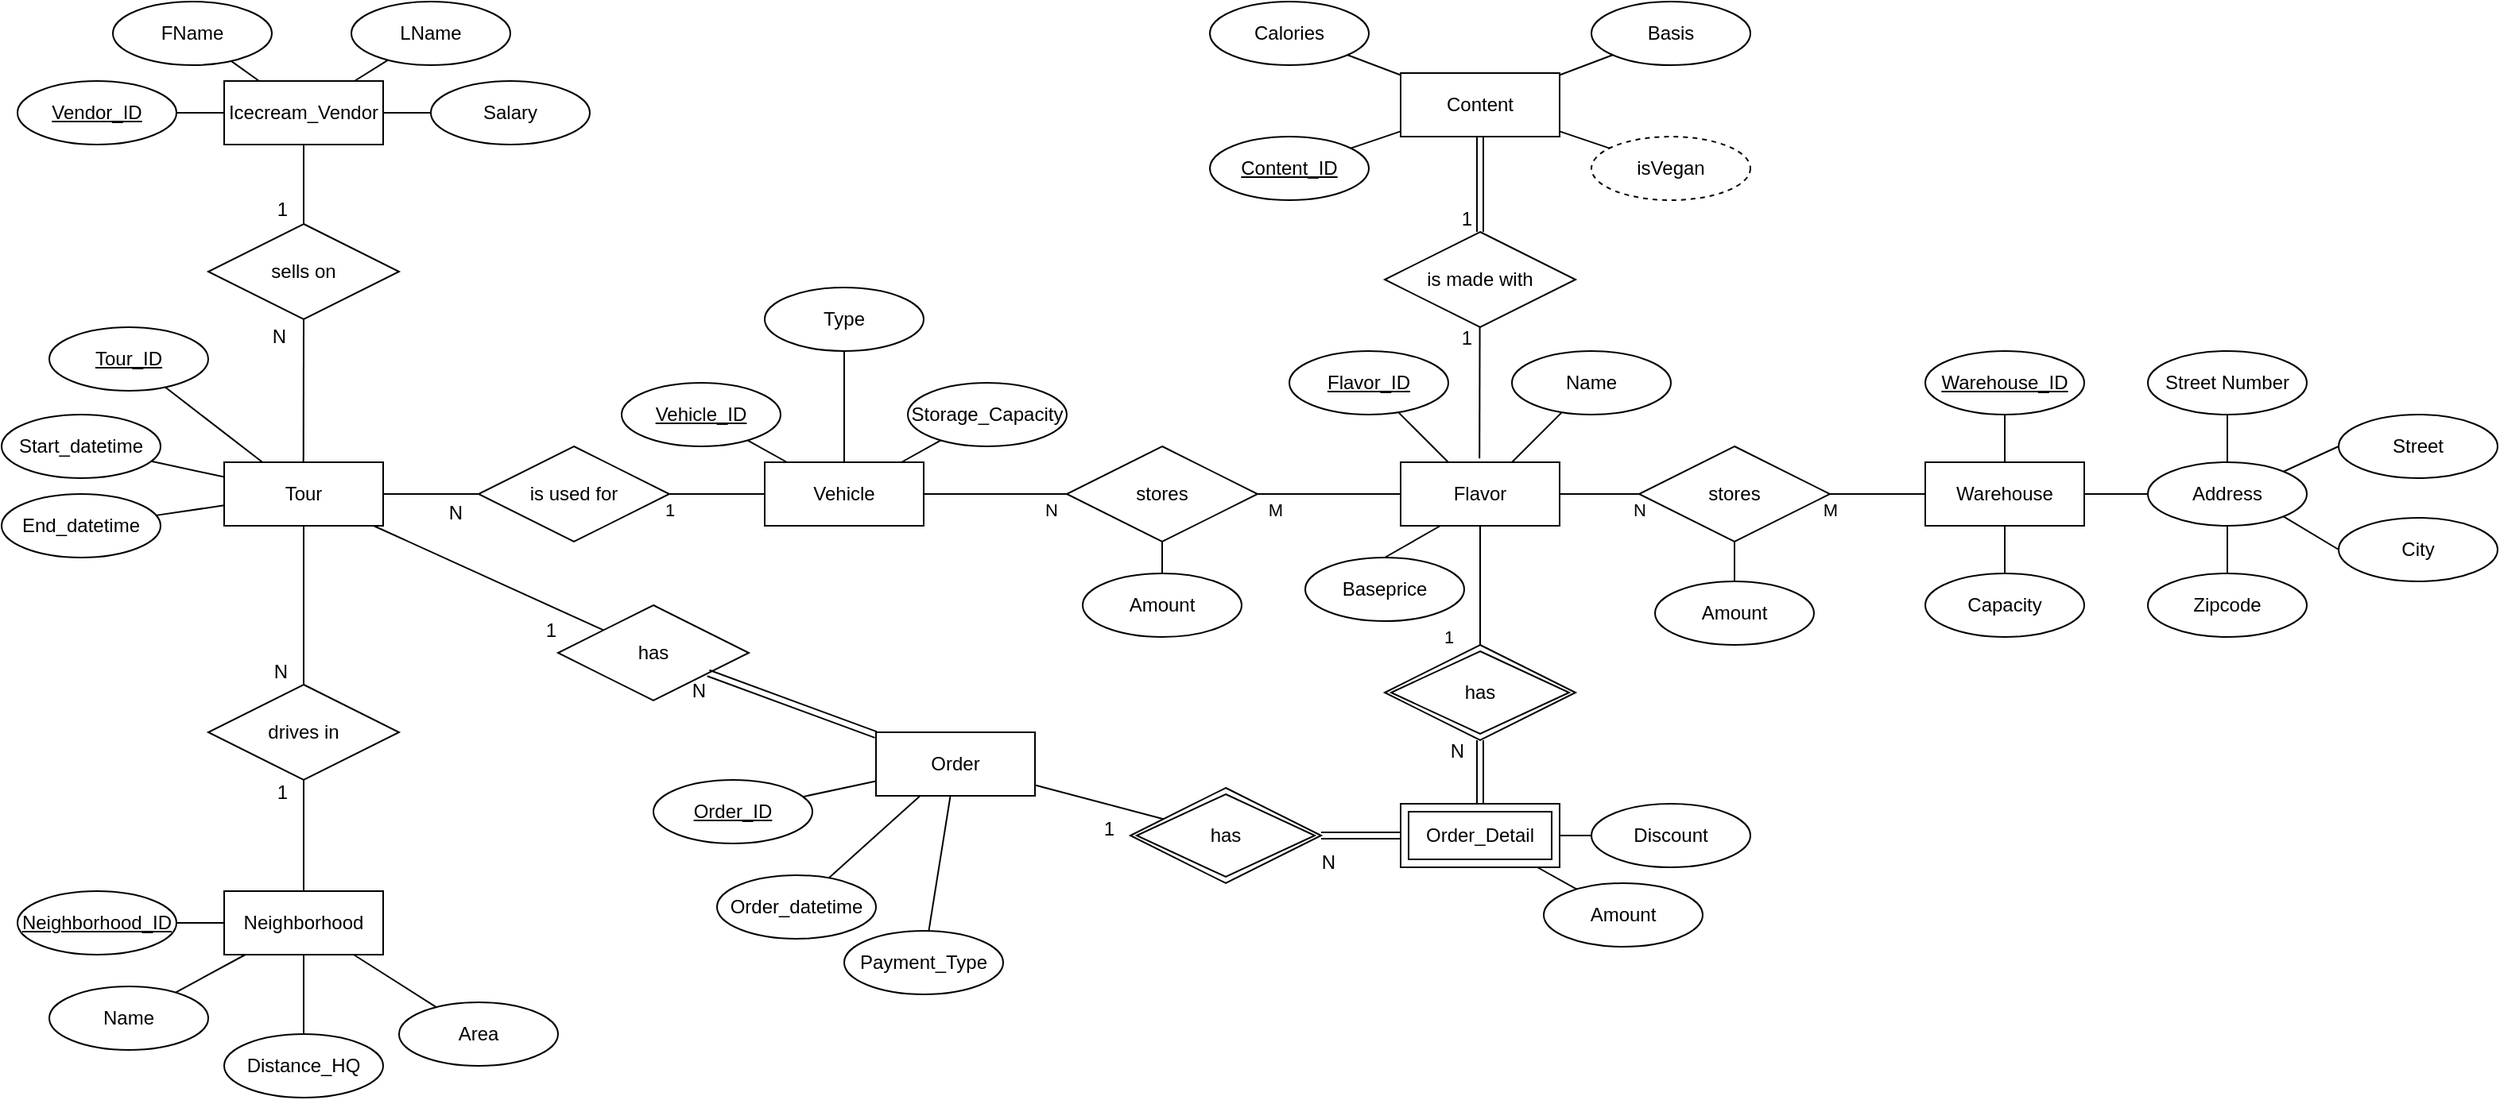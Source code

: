 <mxfile version="21.2.3" type="device">
  <diagram name="ER-Diagramm" id="Uk3lIwoTs9LjswLhSOUf">
    <mxGraphModel dx="525" dy="334" grid="1" gridSize="10" guides="1" tooltips="1" connect="1" arrows="1" fold="1" page="1" pageScale="1" pageWidth="827" pageHeight="1169" math="0" shadow="0">
      <root>
        <mxCell id="0" />
        <mxCell id="1" parent="0" />
        <mxCell id="YOQdJCn83vjHBdB2rXPN-2" style="edgeStyle=none;rounded=0;orthogonalLoop=1;jettySize=auto;html=1;endArrow=none;endFill=0;" edge="1" parent="1" source="YOQdJCn83vjHBdB2rXPN-4" target="YOQdJCn83vjHBdB2rXPN-32">
          <mxGeometry relative="1" as="geometry">
            <mxPoint x="780" y="470" as="targetPoint" />
          </mxGeometry>
        </mxCell>
        <mxCell id="YOQdJCn83vjHBdB2rXPN-3" value="1" style="edgeLabel;html=1;align=center;verticalAlign=middle;resizable=0;points=[];" vertex="1" connectable="0" parent="YOQdJCn83vjHBdB2rXPN-2">
          <mxGeometry x="-0.732" y="2" relative="1" as="geometry">
            <mxPoint x="-52" y="8" as="offset" />
          </mxGeometry>
        </mxCell>
        <mxCell id="YOQdJCn83vjHBdB2rXPN-4" value="Vehicle" style="whiteSpace=wrap;html=1;align=center;" vertex="1" parent="1">
          <mxGeometry x="690" y="460" width="100" height="40" as="geometry" />
        </mxCell>
        <mxCell id="YOQdJCn83vjHBdB2rXPN-5" value="Flavor" style="whiteSpace=wrap;html=1;align=center;" vertex="1" parent="1">
          <mxGeometry x="1090" y="460" width="100" height="40" as="geometry" />
        </mxCell>
        <mxCell id="YOQdJCn83vjHBdB2rXPN-6" style="edgeStyle=none;rounded=0;orthogonalLoop=1;jettySize=auto;html=1;endArrow=none;endFill=0;" edge="1" parent="1" source="YOQdJCn83vjHBdB2rXPN-7" target="YOQdJCn83vjHBdB2rXPN-29">
          <mxGeometry relative="1" as="geometry" />
        </mxCell>
        <mxCell id="YOQdJCn83vjHBdB2rXPN-7" value="Icecream_Vendor" style="whiteSpace=wrap;html=1;align=center;" vertex="1" parent="1">
          <mxGeometry x="350" y="220" width="100" height="40" as="geometry" />
        </mxCell>
        <mxCell id="YOQdJCn83vjHBdB2rXPN-8" value="Neighborhood" style="whiteSpace=wrap;html=1;align=center;" vertex="1" parent="1">
          <mxGeometry x="350" y="730" width="100" height="40" as="geometry" />
        </mxCell>
        <mxCell id="YOQdJCn83vjHBdB2rXPN-9" value="&lt;u&gt;Neighborhood_ID&lt;/u&gt;" style="ellipse;whiteSpace=wrap;html=1;align=center;" vertex="1" parent="1">
          <mxGeometry x="220" y="730" width="100" height="40" as="geometry" />
        </mxCell>
        <mxCell id="YOQdJCn83vjHBdB2rXPN-10" value="Warehouse" style="whiteSpace=wrap;html=1;align=center;" vertex="1" parent="1">
          <mxGeometry x="1420" y="460" width="100" height="40" as="geometry" />
        </mxCell>
        <mxCell id="YOQdJCn83vjHBdB2rXPN-11" style="edgeStyle=none;rounded=0;orthogonalLoop=1;jettySize=auto;html=1;endArrow=none;endFill=0;" edge="1" parent="1" source="YOQdJCn83vjHBdB2rXPN-15" target="YOQdJCn83vjHBdB2rXPN-5">
          <mxGeometry relative="1" as="geometry" />
        </mxCell>
        <mxCell id="YOQdJCn83vjHBdB2rXPN-12" value="N" style="edgeLabel;html=1;align=center;verticalAlign=middle;resizable=0;points=[];" vertex="1" connectable="0" parent="YOQdJCn83vjHBdB2rXPN-11">
          <mxGeometry x="0.488" y="-1" relative="1" as="geometry">
            <mxPoint x="37" y="11" as="offset" />
          </mxGeometry>
        </mxCell>
        <mxCell id="YOQdJCn83vjHBdB2rXPN-13" style="edgeStyle=none;rounded=0;orthogonalLoop=1;jettySize=auto;html=1;endArrow=none;endFill=0;" edge="1" parent="1" source="YOQdJCn83vjHBdB2rXPN-15" target="YOQdJCn83vjHBdB2rXPN-10">
          <mxGeometry relative="1" as="geometry" />
        </mxCell>
        <mxCell id="YOQdJCn83vjHBdB2rXPN-14" value="M" style="edgeLabel;html=1;align=center;verticalAlign=middle;resizable=0;points=[];" vertex="1" connectable="0" parent="YOQdJCn83vjHBdB2rXPN-13">
          <mxGeometry x="0.572" y="-1" relative="1" as="geometry">
            <mxPoint x="-47" y="9" as="offset" />
          </mxGeometry>
        </mxCell>
        <mxCell id="YOQdJCn83vjHBdB2rXPN-15" value="stores" style="shape=rhombus;perimeter=rhombusPerimeter;whiteSpace=wrap;html=1;align=center;" vertex="1" parent="1">
          <mxGeometry x="1240" y="450" width="120" height="60" as="geometry" />
        </mxCell>
        <mxCell id="YOQdJCn83vjHBdB2rXPN-16" style="edgeStyle=none;rounded=0;orthogonalLoop=1;jettySize=auto;html=1;endArrow=none;endFill=0;" edge="1" parent="1" source="YOQdJCn83vjHBdB2rXPN-4" target="YOQdJCn83vjHBdB2rXPN-34">
          <mxGeometry relative="1" as="geometry">
            <mxPoint x="893.846" y="370" as="sourcePoint" />
          </mxGeometry>
        </mxCell>
        <mxCell id="YOQdJCn83vjHBdB2rXPN-17" value="N" style="edgeLabel;html=1;align=center;verticalAlign=middle;resizable=0;points=[];" vertex="1" connectable="0" parent="YOQdJCn83vjHBdB2rXPN-16">
          <mxGeometry x="-0.558" y="-1" relative="1" as="geometry">
            <mxPoint x="60" y="9" as="offset" />
          </mxGeometry>
        </mxCell>
        <mxCell id="YOQdJCn83vjHBdB2rXPN-18" style="edgeStyle=none;rounded=0;orthogonalLoop=1;jettySize=auto;html=1;endArrow=none;endFill=0;" edge="1" parent="1" source="YOQdJCn83vjHBdB2rXPN-34" target="YOQdJCn83vjHBdB2rXPN-5">
          <mxGeometry relative="1" as="geometry">
            <mxPoint x="1140" y="480" as="sourcePoint" />
          </mxGeometry>
        </mxCell>
        <mxCell id="YOQdJCn83vjHBdB2rXPN-19" value="M" style="edgeLabel;html=1;align=center;verticalAlign=middle;resizable=0;points=[];" vertex="1" connectable="0" parent="YOQdJCn83vjHBdB2rXPN-18">
          <mxGeometry x="0.531" y="-1" relative="1" as="geometry">
            <mxPoint x="-58" y="9" as="offset" />
          </mxGeometry>
        </mxCell>
        <mxCell id="YOQdJCn83vjHBdB2rXPN-20" style="edgeStyle=none;rounded=0;orthogonalLoop=1;jettySize=auto;html=1;exitX=0.75;exitY=1;exitDx=0;exitDy=0;endArrow=none;endFill=0;" edge="1" parent="1">
          <mxGeometry relative="1" as="geometry">
            <mxPoint x="985" y="590" as="sourcePoint" />
            <mxPoint x="985" y="590" as="targetPoint" />
          </mxGeometry>
        </mxCell>
        <mxCell id="YOQdJCn83vjHBdB2rXPN-21" style="edgeStyle=none;rounded=0;orthogonalLoop=1;jettySize=auto;html=1;endArrow=none;endFill=0;" edge="1" parent="1">
          <mxGeometry relative="1" as="geometry">
            <mxPoint x="1060" y="490" as="sourcePoint" />
          </mxGeometry>
        </mxCell>
        <mxCell id="YOQdJCn83vjHBdB2rXPN-22" style="edgeStyle=none;rounded=0;orthogonalLoop=1;jettySize=auto;html=1;endArrow=none;endFill=0;" edge="1" parent="1" source="YOQdJCn83vjHBdB2rXPN-23" target="YOQdJCn83vjHBdB2rXPN-26">
          <mxGeometry relative="1" as="geometry">
            <mxPoint x="421.993" y="499.004" as="targetPoint" />
          </mxGeometry>
        </mxCell>
        <mxCell id="YOQdJCn83vjHBdB2rXPN-23" value="End_datetime" style="ellipse;whiteSpace=wrap;html=1;align=center;" vertex="1" parent="1">
          <mxGeometry x="210" y="480" width="100" height="40" as="geometry" />
        </mxCell>
        <mxCell id="YOQdJCn83vjHBdB2rXPN-24" style="edgeStyle=none;rounded=0;orthogonalLoop=1;jettySize=auto;html=1;endArrow=none;endFill=0;" edge="1" parent="1" source="YOQdJCn83vjHBdB2rXPN-25" target="YOQdJCn83vjHBdB2rXPN-26">
          <mxGeometry relative="1" as="geometry">
            <mxPoint x="372.482" y="496.241" as="targetPoint" />
          </mxGeometry>
        </mxCell>
        <mxCell id="YOQdJCn83vjHBdB2rXPN-25" value="Start_datetime" style="ellipse;whiteSpace=wrap;html=1;align=center;" vertex="1" parent="1">
          <mxGeometry x="210" y="430" width="100" height="40" as="geometry" />
        </mxCell>
        <mxCell id="YOQdJCn83vjHBdB2rXPN-26" value="Tour" style="whiteSpace=wrap;html=1;align=center;" vertex="1" parent="1">
          <mxGeometry x="350" y="460" width="100" height="40" as="geometry" />
        </mxCell>
        <mxCell id="YOQdJCn83vjHBdB2rXPN-27" style="edgeStyle=none;rounded=0;orthogonalLoop=1;jettySize=auto;html=1;endArrow=none;endFill=0;" edge="1" parent="1" source="YOQdJCn83vjHBdB2rXPN-28" target="YOQdJCn83vjHBdB2rXPN-7">
          <mxGeometry relative="1" as="geometry" />
        </mxCell>
        <mxCell id="YOQdJCn83vjHBdB2rXPN-28" value="FName" style="ellipse;whiteSpace=wrap;html=1;align=center;" vertex="1" parent="1">
          <mxGeometry x="280" y="170" width="100" height="40" as="geometry" />
        </mxCell>
        <mxCell id="YOQdJCn83vjHBdB2rXPN-29" value="LName" style="ellipse;whiteSpace=wrap;html=1;align=center;" vertex="1" parent="1">
          <mxGeometry x="430" y="170" width="100" height="40" as="geometry" />
        </mxCell>
        <mxCell id="YOQdJCn83vjHBdB2rXPN-30" value="sells on" style="shape=rhombus;perimeter=rhombusPerimeter;whiteSpace=wrap;html=1;align=center;" vertex="1" parent="1">
          <mxGeometry x="340" y="310" width="120" height="60" as="geometry" />
        </mxCell>
        <mxCell id="YOQdJCn83vjHBdB2rXPN-31" value="drives in" style="shape=rhombus;perimeter=rhombusPerimeter;whiteSpace=wrap;html=1;align=center;" vertex="1" parent="1">
          <mxGeometry x="340" y="600" width="120" height="60" as="geometry" />
        </mxCell>
        <mxCell id="YOQdJCn83vjHBdB2rXPN-32" value="is used for" style="shape=rhombus;perimeter=rhombusPerimeter;whiteSpace=wrap;html=1;align=center;" vertex="1" parent="1">
          <mxGeometry x="510" y="450" width="120" height="60" as="geometry" />
        </mxCell>
        <mxCell id="YOQdJCn83vjHBdB2rXPN-33" style="edgeStyle=none;rounded=0;orthogonalLoop=1;jettySize=auto;html=1;endArrow=none;endFill=0;" edge="1" parent="1" source="YOQdJCn83vjHBdB2rXPN-34" target="YOQdJCn83vjHBdB2rXPN-75">
          <mxGeometry relative="1" as="geometry">
            <mxPoint x="940" y="420" as="targetPoint" />
          </mxGeometry>
        </mxCell>
        <mxCell id="YOQdJCn83vjHBdB2rXPN-34" value="stores" style="shape=rhombus;perimeter=rhombusPerimeter;whiteSpace=wrap;html=1;align=center;" vertex="1" parent="1">
          <mxGeometry x="880" y="450" width="120" height="60" as="geometry" />
        </mxCell>
        <mxCell id="YOQdJCn83vjHBdB2rXPN-35" value="" style="edgeStyle=none;rounded=0;orthogonalLoop=1;jettySize=auto;html=1;endArrow=none;endFill=0;" edge="1" parent="1">
          <mxGeometry relative="1" as="geometry">
            <mxPoint x="1270" y="420" as="targetPoint" />
          </mxGeometry>
        </mxCell>
        <mxCell id="YOQdJCn83vjHBdB2rXPN-36" style="edgeStyle=none;rounded=0;orthogonalLoop=1;jettySize=auto;html=1;exitX=0.5;exitY=0;exitDx=0;exitDy=0;endArrow=none;endFill=0;" edge="1" parent="1" source="YOQdJCn83vjHBdB2rXPN-4" target="YOQdJCn83vjHBdB2rXPN-4">
          <mxGeometry relative="1" as="geometry" />
        </mxCell>
        <mxCell id="YOQdJCn83vjHBdB2rXPN-37" value="Order" style="whiteSpace=wrap;html=1;align=center;" vertex="1" parent="1">
          <mxGeometry x="760" y="630" width="100" height="40" as="geometry" />
        </mxCell>
        <mxCell id="YOQdJCn83vjHBdB2rXPN-38" style="edgeStyle=none;rounded=0;orthogonalLoop=1;jettySize=auto;html=1;endArrow=none;endFill=0;" edge="1" parent="1" target="YOQdJCn83vjHBdB2rXPN-5">
          <mxGeometry relative="1" as="geometry">
            <mxPoint x="1140" y="575" as="sourcePoint" />
          </mxGeometry>
        </mxCell>
        <mxCell id="YOQdJCn83vjHBdB2rXPN-39" value="1" style="edgeLabel;html=1;align=center;verticalAlign=middle;resizable=0;points=[];" vertex="1" connectable="0" parent="YOQdJCn83vjHBdB2rXPN-38">
          <mxGeometry x="0.412" y="-1" relative="1" as="geometry">
            <mxPoint x="-21" y="48" as="offset" />
          </mxGeometry>
        </mxCell>
        <mxCell id="YOQdJCn83vjHBdB2rXPN-40" style="edgeStyle=none;rounded=0;orthogonalLoop=1;jettySize=auto;html=1;endArrow=none;endFill=0;" edge="1" parent="1" source="YOQdJCn83vjHBdB2rXPN-61" target="YOQdJCn83vjHBdB2rXPN-84">
          <mxGeometry relative="1" as="geometry">
            <mxPoint x="1140" y="670" as="sourcePoint" />
            <mxPoint x="1140" y="750" as="targetPoint" />
          </mxGeometry>
        </mxCell>
        <mxCell id="YOQdJCn83vjHBdB2rXPN-41" value="has" style="shape=rhombus;perimeter=rhombusPerimeter;whiteSpace=wrap;html=1;align=center;" vertex="1" parent="1">
          <mxGeometry x="560" y="550" width="120" height="60" as="geometry" />
        </mxCell>
        <mxCell id="YOQdJCn83vjHBdB2rXPN-42" style="edgeStyle=none;rounded=0;orthogonalLoop=1;jettySize=auto;html=1;endArrow=none;endFill=0;" edge="1" parent="1" source="YOQdJCn83vjHBdB2rXPN-61" target="YOQdJCn83vjHBdB2rXPN-43">
          <mxGeometry relative="1" as="geometry">
            <mxPoint x="1270" y="688.462" as="targetPoint" />
            <mxPoint x="1190" y="667.525" as="sourcePoint" />
          </mxGeometry>
        </mxCell>
        <mxCell id="YOQdJCn83vjHBdB2rXPN-43" value="Discount" style="ellipse;whiteSpace=wrap;html=1;align=center;" vertex="1" parent="1">
          <mxGeometry x="1210" y="675" width="100" height="40" as="geometry" />
        </mxCell>
        <mxCell id="YOQdJCn83vjHBdB2rXPN-44" value="Order_datetime" style="ellipse;whiteSpace=wrap;html=1;align=center;" vertex="1" parent="1">
          <mxGeometry x="660" y="720" width="100" height="40" as="geometry" />
        </mxCell>
        <mxCell id="YOQdJCn83vjHBdB2rXPN-45" value="" style="edgeStyle=none;rounded=0;orthogonalLoop=1;jettySize=auto;html=1;endArrow=none;endFill=0;" edge="1" parent="1" source="YOQdJCn83vjHBdB2rXPN-37" target="YOQdJCn83vjHBdB2rXPN-44">
          <mxGeometry relative="1" as="geometry">
            <mxPoint x="732" y="732" as="targetPoint" />
            <mxPoint x="796" y="680" as="sourcePoint" />
          </mxGeometry>
        </mxCell>
        <mxCell id="YOQdJCn83vjHBdB2rXPN-46" value="Vendor_ID" style="ellipse;whiteSpace=wrap;html=1;align=center;fontStyle=4" vertex="1" parent="1">
          <mxGeometry x="220" y="220" width="100" height="40" as="geometry" />
        </mxCell>
        <mxCell id="YOQdJCn83vjHBdB2rXPN-47" style="edgeStyle=none;rounded=0;orthogonalLoop=1;jettySize=auto;html=1;endArrow=none;endFill=0;" edge="1" parent="1" source="YOQdJCn83vjHBdB2rXPN-46" target="YOQdJCn83vjHBdB2rXPN-7">
          <mxGeometry relative="1" as="geometry">
            <mxPoint x="239" y="234" as="sourcePoint" />
            <mxPoint x="360" y="245" as="targetPoint" />
          </mxGeometry>
        </mxCell>
        <mxCell id="YOQdJCn83vjHBdB2rXPN-48" value="Salary" style="ellipse;whiteSpace=wrap;html=1;align=center;" vertex="1" parent="1">
          <mxGeometry x="480" y="220" width="100" height="40" as="geometry" />
        </mxCell>
        <mxCell id="YOQdJCn83vjHBdB2rXPN-49" style="edgeStyle=none;rounded=0;orthogonalLoop=1;jettySize=auto;html=1;endArrow=none;endFill=0;" edge="1" parent="1" source="YOQdJCn83vjHBdB2rXPN-7" target="YOQdJCn83vjHBdB2rXPN-48">
          <mxGeometry relative="1" as="geometry">
            <mxPoint x="410" y="230" as="sourcePoint" />
            <mxPoint x="410" y="160" as="targetPoint" />
          </mxGeometry>
        </mxCell>
        <mxCell id="YOQdJCn83vjHBdB2rXPN-50" value="Tour_ID" style="ellipse;whiteSpace=wrap;html=1;align=center;fontStyle=4" vertex="1" parent="1">
          <mxGeometry x="240" y="375" width="100" height="40" as="geometry" />
        </mxCell>
        <mxCell id="YOQdJCn83vjHBdB2rXPN-51" style="edgeStyle=none;rounded=0;orthogonalLoop=1;jettySize=auto;html=1;endArrow=none;endFill=0;" edge="1" parent="1" source="YOQdJCn83vjHBdB2rXPN-50" target="YOQdJCn83vjHBdB2rXPN-26">
          <mxGeometry relative="1" as="geometry">
            <mxPoint x="360" y="509" as="targetPoint" />
            <mxPoint x="316" y="526" as="sourcePoint" />
          </mxGeometry>
        </mxCell>
        <mxCell id="YOQdJCn83vjHBdB2rXPN-52" style="edgeStyle=none;rounded=0;orthogonalLoop=1;jettySize=auto;html=1;endArrow=none;endFill=0;" edge="1" parent="1" source="YOQdJCn83vjHBdB2rXPN-9" target="YOQdJCn83vjHBdB2rXPN-8">
          <mxGeometry relative="1" as="geometry">
            <mxPoint x="390" y="510" as="targetPoint" />
            <mxPoint x="329" y="571" as="sourcePoint" />
          </mxGeometry>
        </mxCell>
        <mxCell id="YOQdJCn83vjHBdB2rXPN-53" value="Distance_HQ" style="ellipse;whiteSpace=wrap;html=1;align=center;" vertex="1" parent="1">
          <mxGeometry x="350" y="820" width="100" height="40" as="geometry" />
        </mxCell>
        <mxCell id="YOQdJCn83vjHBdB2rXPN-54" style="edgeStyle=none;rounded=0;orthogonalLoop=1;jettySize=auto;html=1;endArrow=none;endFill=0;" edge="1" parent="1" source="YOQdJCn83vjHBdB2rXPN-53" target="YOQdJCn83vjHBdB2rXPN-8">
          <mxGeometry relative="1" as="geometry">
            <mxPoint x="370" y="780" as="targetPoint" />
            <mxPoint x="321" y="804" as="sourcePoint" />
          </mxGeometry>
        </mxCell>
        <mxCell id="YOQdJCn83vjHBdB2rXPN-55" value="Name" style="ellipse;whiteSpace=wrap;html=1;align=center;" vertex="1" parent="1">
          <mxGeometry x="240" y="790" width="100" height="40" as="geometry" />
        </mxCell>
        <mxCell id="YOQdJCn83vjHBdB2rXPN-56" style="edgeStyle=none;rounded=0;orthogonalLoop=1;jettySize=auto;html=1;endArrow=none;endFill=0;" edge="1" parent="1" source="YOQdJCn83vjHBdB2rXPN-55" target="YOQdJCn83vjHBdB2rXPN-8">
          <mxGeometry relative="1" as="geometry">
            <mxPoint x="438" y="780" as="targetPoint" />
            <mxPoint x="496" y="822" as="sourcePoint" />
          </mxGeometry>
        </mxCell>
        <mxCell id="YOQdJCn83vjHBdB2rXPN-57" value="Area" style="ellipse;whiteSpace=wrap;html=1;align=center;" vertex="1" parent="1">
          <mxGeometry x="460" y="800" width="100" height="40" as="geometry" />
        </mxCell>
        <mxCell id="YOQdJCn83vjHBdB2rXPN-58" style="edgeStyle=none;rounded=0;orthogonalLoop=1;jettySize=auto;html=1;endArrow=none;endFill=0;" edge="1" parent="1" source="YOQdJCn83vjHBdB2rXPN-57" target="YOQdJCn83vjHBdB2rXPN-8">
          <mxGeometry relative="1" as="geometry">
            <mxPoint x="373" y="780" as="targetPoint" />
            <mxPoint x="329" y="804" as="sourcePoint" />
          </mxGeometry>
        </mxCell>
        <mxCell id="YOQdJCn83vjHBdB2rXPN-59" value="is made with" style="shape=rhombus;perimeter=rhombusPerimeter;whiteSpace=wrap;html=1;align=center;" vertex="1" parent="1">
          <mxGeometry x="1080" y="315" width="120" height="60" as="geometry" />
        </mxCell>
        <mxCell id="YOQdJCn83vjHBdB2rXPN-61" value="Order_Detail" style="shape=ext;margin=3;double=1;whiteSpace=wrap;html=1;align=center;" vertex="1" parent="1">
          <mxGeometry x="1090" y="675" width="100" height="40" as="geometry" />
        </mxCell>
        <mxCell id="YOQdJCn83vjHBdB2rXPN-62" value="" style="shape=link;html=1;rounded=0;" edge="1" parent="1" source="YOQdJCn83vjHBdB2rXPN-64" target="YOQdJCn83vjHBdB2rXPN-61">
          <mxGeometry relative="1" as="geometry">
            <mxPoint x="1040" y="650" as="sourcePoint" />
            <mxPoint x="1000" y="830" as="targetPoint" />
          </mxGeometry>
        </mxCell>
        <mxCell id="YOQdJCn83vjHBdB2rXPN-63" value="N" style="resizable=0;html=1;align=right;verticalAlign=bottom;" connectable="0" vertex="1" parent="YOQdJCn83vjHBdB2rXPN-62">
          <mxGeometry x="1" relative="1" as="geometry">
            <mxPoint x="-41" y="25" as="offset" />
          </mxGeometry>
        </mxCell>
        <mxCell id="YOQdJCn83vjHBdB2rXPN-64" value="has" style="shape=rhombus;double=1;perimeter=rhombusPerimeter;whiteSpace=wrap;html=1;align=center;" vertex="1" parent="1">
          <mxGeometry x="920" y="665" width="120" height="60" as="geometry" />
        </mxCell>
        <mxCell id="YOQdJCn83vjHBdB2rXPN-65" value="Order_ID" style="ellipse;whiteSpace=wrap;html=1;align=center;fontStyle=4" vertex="1" parent="1">
          <mxGeometry x="620" y="660" width="100" height="40" as="geometry" />
        </mxCell>
        <mxCell id="YOQdJCn83vjHBdB2rXPN-66" value="" style="edgeStyle=none;rounded=0;orthogonalLoop=1;jettySize=auto;html=1;endArrow=none;endFill=0;" edge="1" parent="1" source="YOQdJCn83vjHBdB2rXPN-37" target="YOQdJCn83vjHBdB2rXPN-65">
          <mxGeometry relative="1" as="geometry">
            <mxPoint x="768" y="780" as="targetPoint" />
            <mxPoint x="811" y="680" as="sourcePoint" />
          </mxGeometry>
        </mxCell>
        <mxCell id="YOQdJCn83vjHBdB2rXPN-67" value="Payment_Type" style="ellipse;whiteSpace=wrap;html=1;align=center;" vertex="1" parent="1">
          <mxGeometry x="740" y="755" width="100" height="40" as="geometry" />
        </mxCell>
        <mxCell id="YOQdJCn83vjHBdB2rXPN-68" value="" style="edgeStyle=none;rounded=0;orthogonalLoop=1;jettySize=auto;html=1;endArrow=none;endFill=0;" edge="1" parent="1" source="YOQdJCn83vjHBdB2rXPN-37" target="YOQdJCn83vjHBdB2rXPN-67">
          <mxGeometry relative="1" as="geometry">
            <mxPoint x="740" y="732" as="targetPoint" />
            <mxPoint x="798" y="680" as="sourcePoint" />
          </mxGeometry>
        </mxCell>
        <mxCell id="YOQdJCn83vjHBdB2rXPN-69" value="Vehicle_ID" style="ellipse;whiteSpace=wrap;html=1;align=center;fontStyle=4" vertex="1" parent="1">
          <mxGeometry x="600" y="410" width="100" height="40" as="geometry" />
        </mxCell>
        <mxCell id="YOQdJCn83vjHBdB2rXPN-70" value="" style="edgeStyle=none;rounded=0;orthogonalLoop=1;jettySize=auto;html=1;endArrow=none;endFill=0;" edge="1" parent="1" source="YOQdJCn83vjHBdB2rXPN-4" target="YOQdJCn83vjHBdB2rXPN-69">
          <mxGeometry relative="1" as="geometry">
            <mxPoint x="724" y="681" as="targetPoint" />
            <mxPoint x="770" y="671" as="sourcePoint" />
          </mxGeometry>
        </mxCell>
        <mxCell id="YOQdJCn83vjHBdB2rXPN-71" value="Type" style="ellipse;whiteSpace=wrap;html=1;align=center;" vertex="1" parent="1">
          <mxGeometry x="690" y="350" width="100" height="40" as="geometry" />
        </mxCell>
        <mxCell id="YOQdJCn83vjHBdB2rXPN-72" value="" style="edgeStyle=none;rounded=0;orthogonalLoop=1;jettySize=auto;html=1;endArrow=none;endFill=0;" edge="1" parent="1" source="YOQdJCn83vjHBdB2rXPN-4" target="YOQdJCn83vjHBdB2rXPN-71">
          <mxGeometry relative="1" as="geometry">
            <mxPoint x="681" y="436" as="targetPoint" />
            <mxPoint x="760" y="470" as="sourcePoint" />
          </mxGeometry>
        </mxCell>
        <mxCell id="YOQdJCn83vjHBdB2rXPN-73" value="Storage_Capacity" style="ellipse;whiteSpace=wrap;html=1;align=center;" vertex="1" parent="1">
          <mxGeometry x="780" y="410" width="100" height="40" as="geometry" />
        </mxCell>
        <mxCell id="YOQdJCn83vjHBdB2rXPN-74" value="" style="edgeStyle=none;rounded=0;orthogonalLoop=1;jettySize=auto;html=1;endArrow=none;endFill=0;" edge="1" parent="1" source="YOQdJCn83vjHBdB2rXPN-4" target="YOQdJCn83vjHBdB2rXPN-73">
          <mxGeometry relative="1" as="geometry">
            <mxPoint x="722" y="379" as="targetPoint" />
            <mxPoint x="778" y="470" as="sourcePoint" />
          </mxGeometry>
        </mxCell>
        <mxCell id="YOQdJCn83vjHBdB2rXPN-75" value="Amount" style="ellipse;whiteSpace=wrap;html=1;align=center;" vertex="1" parent="1">
          <mxGeometry x="890" y="530" width="100" height="40" as="geometry" />
        </mxCell>
        <mxCell id="YOQdJCn83vjHBdB2rXPN-76" value="Flavor_ID" style="ellipse;whiteSpace=wrap;html=1;align=center;fontStyle=4" vertex="1" parent="1">
          <mxGeometry x="1020" y="390" width="100" height="40" as="geometry" />
        </mxCell>
        <mxCell id="YOQdJCn83vjHBdB2rXPN-77" style="edgeStyle=none;rounded=0;orthogonalLoop=1;jettySize=auto;html=1;endArrow=none;endFill=0;" edge="1" parent="1" source="YOQdJCn83vjHBdB2rXPN-5" target="YOQdJCn83vjHBdB2rXPN-76">
          <mxGeometry relative="1" as="geometry">
            <mxPoint x="950" y="420" as="targetPoint" />
            <mxPoint x="950" y="460" as="sourcePoint" />
          </mxGeometry>
        </mxCell>
        <mxCell id="YOQdJCn83vjHBdB2rXPN-78" value="Name" style="ellipse;whiteSpace=wrap;html=1;align=center;" vertex="1" parent="1">
          <mxGeometry x="1160" y="390" width="100" height="40" as="geometry" />
        </mxCell>
        <mxCell id="YOQdJCn83vjHBdB2rXPN-79" style="edgeStyle=none;rounded=0;orthogonalLoop=1;jettySize=auto;html=1;endArrow=none;endFill=0;" edge="1" parent="1" source="YOQdJCn83vjHBdB2rXPN-5" target="YOQdJCn83vjHBdB2rXPN-78">
          <mxGeometry relative="1" as="geometry">
            <mxPoint x="1083" y="438" as="targetPoint" />
            <mxPoint x="1124" y="470" as="sourcePoint" />
          </mxGeometry>
        </mxCell>
        <mxCell id="YOQdJCn83vjHBdB2rXPN-80" value="Calories" style="ellipse;whiteSpace=wrap;html=1;align=center;" vertex="1" parent="1">
          <mxGeometry x="970" y="170" width="100" height="40" as="geometry" />
        </mxCell>
        <mxCell id="YOQdJCn83vjHBdB2rXPN-81" style="edgeStyle=none;rounded=0;orthogonalLoop=1;jettySize=auto;html=1;endArrow=none;endFill=0;" edge="1" parent="1" source="YOQdJCn83vjHBdB2rXPN-80" target="YOQdJCn83vjHBdB2rXPN-130">
          <mxGeometry relative="1" as="geometry">
            <mxPoint x="1079" y="268" as="sourcePoint" />
            <mxPoint x="1090" y="216.25" as="targetPoint" />
          </mxGeometry>
        </mxCell>
        <mxCell id="YOQdJCn83vjHBdB2rXPN-82" value="Basis" style="ellipse;whiteSpace=wrap;html=1;align=center;" vertex="1" parent="1">
          <mxGeometry x="1210" y="170" width="100" height="40" as="geometry" />
        </mxCell>
        <mxCell id="YOQdJCn83vjHBdB2rXPN-83" style="edgeStyle=none;rounded=0;orthogonalLoop=1;jettySize=auto;html=1;endArrow=none;endFill=0;" edge="1" parent="1" source="YOQdJCn83vjHBdB2rXPN-82">
          <mxGeometry relative="1" as="geometry">
            <mxPoint x="1075" y="229" as="sourcePoint" />
            <mxPoint x="1190" y="216.25" as="targetPoint" />
          </mxGeometry>
        </mxCell>
        <mxCell id="YOQdJCn83vjHBdB2rXPN-84" value="Amount" style="ellipse;whiteSpace=wrap;html=1;align=center;" vertex="1" parent="1">
          <mxGeometry x="1180" y="725" width="100" height="40" as="geometry" />
        </mxCell>
        <mxCell id="YOQdJCn83vjHBdB2rXPN-85" value="Amount" style="ellipse;whiteSpace=wrap;html=1;align=center;" vertex="1" parent="1">
          <mxGeometry x="1250" y="535" width="100" height="40" as="geometry" />
        </mxCell>
        <mxCell id="YOQdJCn83vjHBdB2rXPN-86" style="edgeStyle=none;rounded=0;orthogonalLoop=1;jettySize=auto;html=1;endArrow=none;endFill=0;" edge="1" parent="1" source="YOQdJCn83vjHBdB2rXPN-15" target="YOQdJCn83vjHBdB2rXPN-85">
          <mxGeometry relative="1" as="geometry">
            <mxPoint x="1500" y="420" as="targetPoint" />
            <mxPoint x="1313" y="461" as="sourcePoint" />
          </mxGeometry>
        </mxCell>
        <mxCell id="YOQdJCn83vjHBdB2rXPN-87" value="Warehouse_ID" style="ellipse;whiteSpace=wrap;html=1;align=center;fontStyle=4" vertex="1" parent="1">
          <mxGeometry x="1420" y="390" width="100" height="40" as="geometry" />
        </mxCell>
        <mxCell id="YOQdJCn83vjHBdB2rXPN-88" style="edgeStyle=none;rounded=0;orthogonalLoop=1;jettySize=auto;html=1;endArrow=none;endFill=0;" edge="1" parent="1" source="YOQdJCn83vjHBdB2rXPN-10" target="YOQdJCn83vjHBdB2rXPN-87">
          <mxGeometry relative="1" as="geometry">
            <mxPoint x="1333" y="430" as="targetPoint" />
            <mxPoint x="1319" y="465" as="sourcePoint" />
          </mxGeometry>
        </mxCell>
        <mxCell id="YOQdJCn83vjHBdB2rXPN-89" style="edgeStyle=none;rounded=0;orthogonalLoop=1;jettySize=auto;html=1;endArrow=none;endFill=0;" edge="1" parent="1" source="YOQdJCn83vjHBdB2rXPN-10">
          <mxGeometry relative="1" as="geometry">
            <mxPoint x="1560" y="480" as="targetPoint" />
            <mxPoint x="1485" y="470" as="sourcePoint" />
          </mxGeometry>
        </mxCell>
        <mxCell id="YOQdJCn83vjHBdB2rXPN-90" value="Capacity" style="ellipse;whiteSpace=wrap;html=1;align=center;" vertex="1" parent="1">
          <mxGeometry x="1420" y="530" width="100" height="40" as="geometry" />
        </mxCell>
        <mxCell id="YOQdJCn83vjHBdB2rXPN-91" style="edgeStyle=none;rounded=0;orthogonalLoop=1;jettySize=auto;html=1;endArrow=none;endFill=0;" edge="1" parent="1" source="YOQdJCn83vjHBdB2rXPN-90" target="YOQdJCn83vjHBdB2rXPN-10">
          <mxGeometry relative="1" as="geometry">
            <mxPoint x="1480" y="440" as="targetPoint" />
            <mxPoint x="1480" y="470" as="sourcePoint" />
          </mxGeometry>
        </mxCell>
        <mxCell id="YOQdJCn83vjHBdB2rXPN-92" value="Content_ID" style="ellipse;whiteSpace=wrap;html=1;align=center;fontStyle=4" vertex="1" parent="1">
          <mxGeometry x="970" y="255" width="100" height="40" as="geometry" />
        </mxCell>
        <mxCell id="YOQdJCn83vjHBdB2rXPN-93" style="edgeStyle=none;rounded=0;orthogonalLoop=1;jettySize=auto;html=1;endArrow=none;endFill=0;" edge="1" parent="1" source="YOQdJCn83vjHBdB2rXPN-92" target="YOQdJCn83vjHBdB2rXPN-130">
          <mxGeometry relative="1" as="geometry">
            <mxPoint x="1076" y="214" as="sourcePoint" />
            <mxPoint x="1090" y="251.667" as="targetPoint" />
          </mxGeometry>
        </mxCell>
        <mxCell id="YOQdJCn83vjHBdB2rXPN-94" value="" style="shape=link;html=1;rounded=0;" edge="1" parent="1" source="YOQdJCn83vjHBdB2rXPN-37" target="YOQdJCn83vjHBdB2rXPN-41">
          <mxGeometry relative="1" as="geometry">
            <mxPoint x="460" y="490" as="sourcePoint" />
            <mxPoint x="520" y="490" as="targetPoint" />
          </mxGeometry>
        </mxCell>
        <mxCell id="YOQdJCn83vjHBdB2rXPN-95" value="N" style="resizable=0;html=1;align=right;verticalAlign=bottom;" connectable="0" vertex="1" parent="YOQdJCn83vjHBdB2rXPN-94">
          <mxGeometry x="1" relative="1" as="geometry">
            <mxPoint x="-1" y="20" as="offset" />
          </mxGeometry>
        </mxCell>
        <mxCell id="YOQdJCn83vjHBdB2rXPN-96" style="edgeStyle=none;rounded=0;orthogonalLoop=1;jettySize=auto;html=1;endArrow=none;endFill=0;" edge="1" parent="1" source="YOQdJCn83vjHBdB2rXPN-97">
          <mxGeometry relative="1" as="geometry">
            <mxPoint x="1235.649" y="275.467" as="sourcePoint" />
            <mxPoint x="1190" y="251.667" as="targetPoint" />
          </mxGeometry>
        </mxCell>
        <mxCell id="YOQdJCn83vjHBdB2rXPN-97" value="isVegan" style="ellipse;whiteSpace=wrap;html=1;align=center;dashed=1;" vertex="1" parent="1">
          <mxGeometry x="1210" y="255" width="100" height="40" as="geometry" />
        </mxCell>
        <mxCell id="YOQdJCn83vjHBdB2rXPN-98" value="" style="endArrow=none;html=1;rounded=0;" edge="1" parent="1" source="YOQdJCn83vjHBdB2rXPN-7" target="YOQdJCn83vjHBdB2rXPN-30">
          <mxGeometry relative="1" as="geometry">
            <mxPoint x="450" y="690" as="sourcePoint" />
            <mxPoint x="610" y="690" as="targetPoint" />
          </mxGeometry>
        </mxCell>
        <mxCell id="YOQdJCn83vjHBdB2rXPN-99" value="1" style="resizable=0;html=1;align=right;verticalAlign=bottom;" connectable="0" vertex="1" parent="YOQdJCn83vjHBdB2rXPN-98">
          <mxGeometry x="1" relative="1" as="geometry">
            <mxPoint x="-10" y="-1" as="offset" />
          </mxGeometry>
        </mxCell>
        <mxCell id="YOQdJCn83vjHBdB2rXPN-100" value="" style="endArrow=none;html=1;rounded=0;" edge="1" parent="1" source="YOQdJCn83vjHBdB2rXPN-8" target="YOQdJCn83vjHBdB2rXPN-31">
          <mxGeometry relative="1" as="geometry">
            <mxPoint x="440" y="690" as="sourcePoint" />
            <mxPoint x="600" y="690" as="targetPoint" />
          </mxGeometry>
        </mxCell>
        <mxCell id="YOQdJCn83vjHBdB2rXPN-101" value="1" style="resizable=0;html=1;align=right;verticalAlign=bottom;" connectable="0" vertex="1" parent="YOQdJCn83vjHBdB2rXPN-100">
          <mxGeometry x="1" relative="1" as="geometry">
            <mxPoint x="-10" y="16" as="offset" />
          </mxGeometry>
        </mxCell>
        <mxCell id="YOQdJCn83vjHBdB2rXPN-102" value="" style="endArrow=none;html=1;rounded=0;" edge="1" parent="1" source="YOQdJCn83vjHBdB2rXPN-26" target="YOQdJCn83vjHBdB2rXPN-41">
          <mxGeometry relative="1" as="geometry">
            <mxPoint x="440" y="580" as="sourcePoint" />
            <mxPoint x="600" y="580" as="targetPoint" />
          </mxGeometry>
        </mxCell>
        <mxCell id="YOQdJCn83vjHBdB2rXPN-103" value="1" style="resizable=0;html=1;align=right;verticalAlign=bottom;" connectable="0" vertex="1" parent="YOQdJCn83vjHBdB2rXPN-102">
          <mxGeometry x="1" relative="1" as="geometry">
            <mxPoint x="-29" y="9" as="offset" />
          </mxGeometry>
        </mxCell>
        <mxCell id="YOQdJCn83vjHBdB2rXPN-104" value="" style="endArrow=none;html=1;rounded=0;" edge="1" parent="1" source="YOQdJCn83vjHBdB2rXPN-37" target="YOQdJCn83vjHBdB2rXPN-64">
          <mxGeometry relative="1" as="geometry">
            <mxPoint x="454" y="510" as="sourcePoint" />
            <mxPoint x="599" y="576" as="targetPoint" />
          </mxGeometry>
        </mxCell>
        <mxCell id="YOQdJCn83vjHBdB2rXPN-105" value="1" style="resizable=0;html=1;align=right;verticalAlign=bottom;" connectable="0" vertex="1" parent="YOQdJCn83vjHBdB2rXPN-104">
          <mxGeometry x="1" relative="1" as="geometry">
            <mxPoint x="-30" y="15" as="offset" />
          </mxGeometry>
        </mxCell>
        <mxCell id="YOQdJCn83vjHBdB2rXPN-106" value="" style="shape=link;html=1;rounded=0;" edge="1" parent="1" target="YOQdJCn83vjHBdB2rXPN-61">
          <mxGeometry relative="1" as="geometry">
            <mxPoint x="1140" y="635" as="sourcePoint" />
            <mxPoint x="1100" y="705" as="targetPoint" />
          </mxGeometry>
        </mxCell>
        <mxCell id="YOQdJCn83vjHBdB2rXPN-107" value="N" style="resizable=0;html=1;align=right;verticalAlign=bottom;" connectable="0" vertex="1" parent="YOQdJCn83vjHBdB2rXPN-106">
          <mxGeometry x="1" relative="1" as="geometry">
            <mxPoint x="-10" y="-25" as="offset" />
          </mxGeometry>
        </mxCell>
        <mxCell id="YOQdJCn83vjHBdB2rXPN-108" value="" style="shape=link;html=1;rounded=0;" edge="1" parent="1" target="YOQdJCn83vjHBdB2rXPN-59">
          <mxGeometry relative="1" as="geometry">
            <mxPoint x="1140" y="255" as="sourcePoint" />
            <mxPoint x="1410" y="350" as="targetPoint" />
          </mxGeometry>
        </mxCell>
        <mxCell id="YOQdJCn83vjHBdB2rXPN-109" value="1" style="resizable=0;html=1;align=right;verticalAlign=bottom;" connectable="0" vertex="1" parent="YOQdJCn83vjHBdB2rXPN-108">
          <mxGeometry x="1" relative="1" as="geometry">
            <mxPoint x="-5" as="offset" />
          </mxGeometry>
        </mxCell>
        <mxCell id="YOQdJCn83vjHBdB2rXPN-110" value="" style="endArrow=none;html=1;rounded=0;exitX=0.5;exitY=1;exitDx=0;exitDy=0;entryX=0.5;entryY=0;entryDx=0;entryDy=0;" edge="1" parent="1" source="YOQdJCn83vjHBdB2rXPN-26" target="YOQdJCn83vjHBdB2rXPN-31">
          <mxGeometry relative="1" as="geometry">
            <mxPoint x="415" y="544" as="sourcePoint" />
            <mxPoint x="560" y="610" as="targetPoint" />
          </mxGeometry>
        </mxCell>
        <mxCell id="YOQdJCn83vjHBdB2rXPN-111" value="N" style="resizable=0;html=1;align=right;verticalAlign=bottom;" connectable="0" vertex="1" parent="YOQdJCn83vjHBdB2rXPN-110">
          <mxGeometry x="1" relative="1" as="geometry">
            <mxPoint x="-10" as="offset" />
          </mxGeometry>
        </mxCell>
        <mxCell id="YOQdJCn83vjHBdB2rXPN-112" value="" style="endArrow=none;html=1;rounded=0;entryX=0.5;entryY=0;entryDx=0;entryDy=0;" edge="1" parent="1">
          <mxGeometry relative="1" as="geometry">
            <mxPoint x="400" y="370" as="sourcePoint" />
            <mxPoint x="399.86" y="460" as="targetPoint" />
          </mxGeometry>
        </mxCell>
        <mxCell id="YOQdJCn83vjHBdB2rXPN-113" value="N" style="resizable=0;html=1;align=right;verticalAlign=bottom;" connectable="0" vertex="1" parent="YOQdJCn83vjHBdB2rXPN-112">
          <mxGeometry x="1" relative="1" as="geometry">
            <mxPoint x="-10" y="-70" as="offset" />
          </mxGeometry>
        </mxCell>
        <mxCell id="YOQdJCn83vjHBdB2rXPN-114" value="" style="endArrow=none;html=1;rounded=0;exitX=0.5;exitY=1;exitDx=0;exitDy=0;entryX=0;entryY=0.5;entryDx=0;entryDy=0;" edge="1" parent="1" target="YOQdJCn83vjHBdB2rXPN-32">
          <mxGeometry relative="1" as="geometry">
            <mxPoint x="450" y="480" as="sourcePoint" />
            <mxPoint x="450" y="580" as="targetPoint" />
          </mxGeometry>
        </mxCell>
        <mxCell id="YOQdJCn83vjHBdB2rXPN-115" value="N" style="resizable=0;html=1;align=right;verticalAlign=bottom;" connectable="0" vertex="1" parent="YOQdJCn83vjHBdB2rXPN-114">
          <mxGeometry x="1" relative="1" as="geometry">
            <mxPoint x="-10" y="20" as="offset" />
          </mxGeometry>
        </mxCell>
        <mxCell id="YOQdJCn83vjHBdB2rXPN-116" value="Baseprice" style="ellipse;whiteSpace=wrap;html=1;align=center;" vertex="1" parent="1">
          <mxGeometry x="1030" y="520" width="100" height="40" as="geometry" />
        </mxCell>
        <mxCell id="YOQdJCn83vjHBdB2rXPN-117" style="edgeStyle=none;rounded=0;orthogonalLoop=1;jettySize=auto;html=1;endArrow=none;endFill=0;entryX=0.5;entryY=0;entryDx=0;entryDy=0;exitX=0.25;exitY=1;exitDx=0;exitDy=0;" edge="1" parent="1" source="YOQdJCn83vjHBdB2rXPN-5" target="YOQdJCn83vjHBdB2rXPN-116">
          <mxGeometry relative="1" as="geometry">
            <mxPoint x="1201" y="439" as="targetPoint" />
            <mxPoint x="1170" y="470" as="sourcePoint" />
          </mxGeometry>
        </mxCell>
        <mxCell id="YOQdJCn83vjHBdB2rXPN-118" value="has" style="shape=rhombus;double=1;perimeter=rhombusPerimeter;whiteSpace=wrap;html=1;align=center;" vertex="1" parent="1">
          <mxGeometry x="1080" y="575" width="120" height="60" as="geometry" />
        </mxCell>
        <mxCell id="YOQdJCn83vjHBdB2rXPN-119" value="Address" style="ellipse;whiteSpace=wrap;html=1;align=center;" vertex="1" parent="1">
          <mxGeometry x="1560" y="460" width="100" height="40" as="geometry" />
        </mxCell>
        <mxCell id="YOQdJCn83vjHBdB2rXPN-120" value="" style="edgeStyle=none;rounded=0;orthogonalLoop=1;jettySize=auto;html=1;endArrow=none;endFill=0;exitX=0.496;exitY=-0.06;exitDx=0;exitDy=0;exitPerimeter=0;" edge="1" parent="1" source="YOQdJCn83vjHBdB2rXPN-5">
          <mxGeometry relative="1" as="geometry">
            <mxPoint x="1139.8" y="375" as="targetPoint" />
            <mxPoint x="1139.8" y="445" as="sourcePoint" />
          </mxGeometry>
        </mxCell>
        <mxCell id="YOQdJCn83vjHBdB2rXPN-121" value="Street Number" style="ellipse;whiteSpace=wrap;html=1;align=center;" vertex="1" parent="1">
          <mxGeometry x="1560" y="390" width="100" height="40" as="geometry" />
        </mxCell>
        <mxCell id="YOQdJCn83vjHBdB2rXPN-122" value="Street" style="ellipse;whiteSpace=wrap;html=1;align=center;" vertex="1" parent="1">
          <mxGeometry x="1680" y="430" width="100" height="40" as="geometry" />
        </mxCell>
        <mxCell id="YOQdJCn83vjHBdB2rXPN-123" value="Zipcode" style="ellipse;whiteSpace=wrap;html=1;align=center;" vertex="1" parent="1">
          <mxGeometry x="1560" y="530" width="100" height="40" as="geometry" />
        </mxCell>
        <mxCell id="YOQdJCn83vjHBdB2rXPN-124" value="City" style="ellipse;whiteSpace=wrap;html=1;align=center;" vertex="1" parent="1">
          <mxGeometry x="1680" y="495" width="100" height="40" as="geometry" />
        </mxCell>
        <mxCell id="YOQdJCn83vjHBdB2rXPN-125" style="edgeStyle=none;rounded=0;orthogonalLoop=1;jettySize=auto;html=1;endArrow=none;endFill=0;entryX=0.5;entryY=1;entryDx=0;entryDy=0;exitX=0.5;exitY=0;exitDx=0;exitDy=0;" edge="1" parent="1" source="YOQdJCn83vjHBdB2rXPN-123" target="YOQdJCn83vjHBdB2rXPN-119">
          <mxGeometry relative="1" as="geometry">
            <mxPoint x="1480" y="510" as="targetPoint" />
            <mxPoint x="1480" y="540" as="sourcePoint" />
          </mxGeometry>
        </mxCell>
        <mxCell id="YOQdJCn83vjHBdB2rXPN-126" style="edgeStyle=none;rounded=0;orthogonalLoop=1;jettySize=auto;html=1;endArrow=none;endFill=0;entryX=1;entryY=1;entryDx=0;entryDy=0;exitX=0;exitY=0.5;exitDx=0;exitDy=0;" edge="1" parent="1" source="YOQdJCn83vjHBdB2rXPN-124" target="YOQdJCn83vjHBdB2rXPN-119">
          <mxGeometry relative="1" as="geometry">
            <mxPoint x="1490" y="520" as="targetPoint" />
            <mxPoint x="1490" y="550" as="sourcePoint" />
          </mxGeometry>
        </mxCell>
        <mxCell id="YOQdJCn83vjHBdB2rXPN-127" style="edgeStyle=none;rounded=0;orthogonalLoop=1;jettySize=auto;html=1;endArrow=none;endFill=0;entryX=0.5;entryY=0;entryDx=0;entryDy=0;exitX=0.5;exitY=1;exitDx=0;exitDy=0;" edge="1" parent="1" source="YOQdJCn83vjHBdB2rXPN-121" target="YOQdJCn83vjHBdB2rXPN-119">
          <mxGeometry relative="1" as="geometry">
            <mxPoint x="1500" y="530" as="targetPoint" />
            <mxPoint x="1500" y="560" as="sourcePoint" />
          </mxGeometry>
        </mxCell>
        <mxCell id="YOQdJCn83vjHBdB2rXPN-128" style="edgeStyle=none;rounded=0;orthogonalLoop=1;jettySize=auto;html=1;endArrow=none;endFill=0;entryX=1;entryY=0;entryDx=0;entryDy=0;exitX=0;exitY=0.5;exitDx=0;exitDy=0;" edge="1" parent="1" source="YOQdJCn83vjHBdB2rXPN-122" target="YOQdJCn83vjHBdB2rXPN-119">
          <mxGeometry relative="1" as="geometry">
            <mxPoint x="1510" y="540" as="targetPoint" />
            <mxPoint x="1510" y="570" as="sourcePoint" />
          </mxGeometry>
        </mxCell>
        <mxCell id="YOQdJCn83vjHBdB2rXPN-129" value="1" style="resizable=0;html=1;align=right;verticalAlign=bottom;" connectable="0" vertex="1" parent="1">
          <mxGeometry x="1135" y="390" as="geometry" />
        </mxCell>
        <mxCell id="YOQdJCn83vjHBdB2rXPN-130" value="Content" style="whiteSpace=wrap;html=1;align=center;" vertex="1" parent="1">
          <mxGeometry x="1090" y="215" width="100" height="40" as="geometry" />
        </mxCell>
      </root>
    </mxGraphModel>
  </diagram>
</mxfile>
